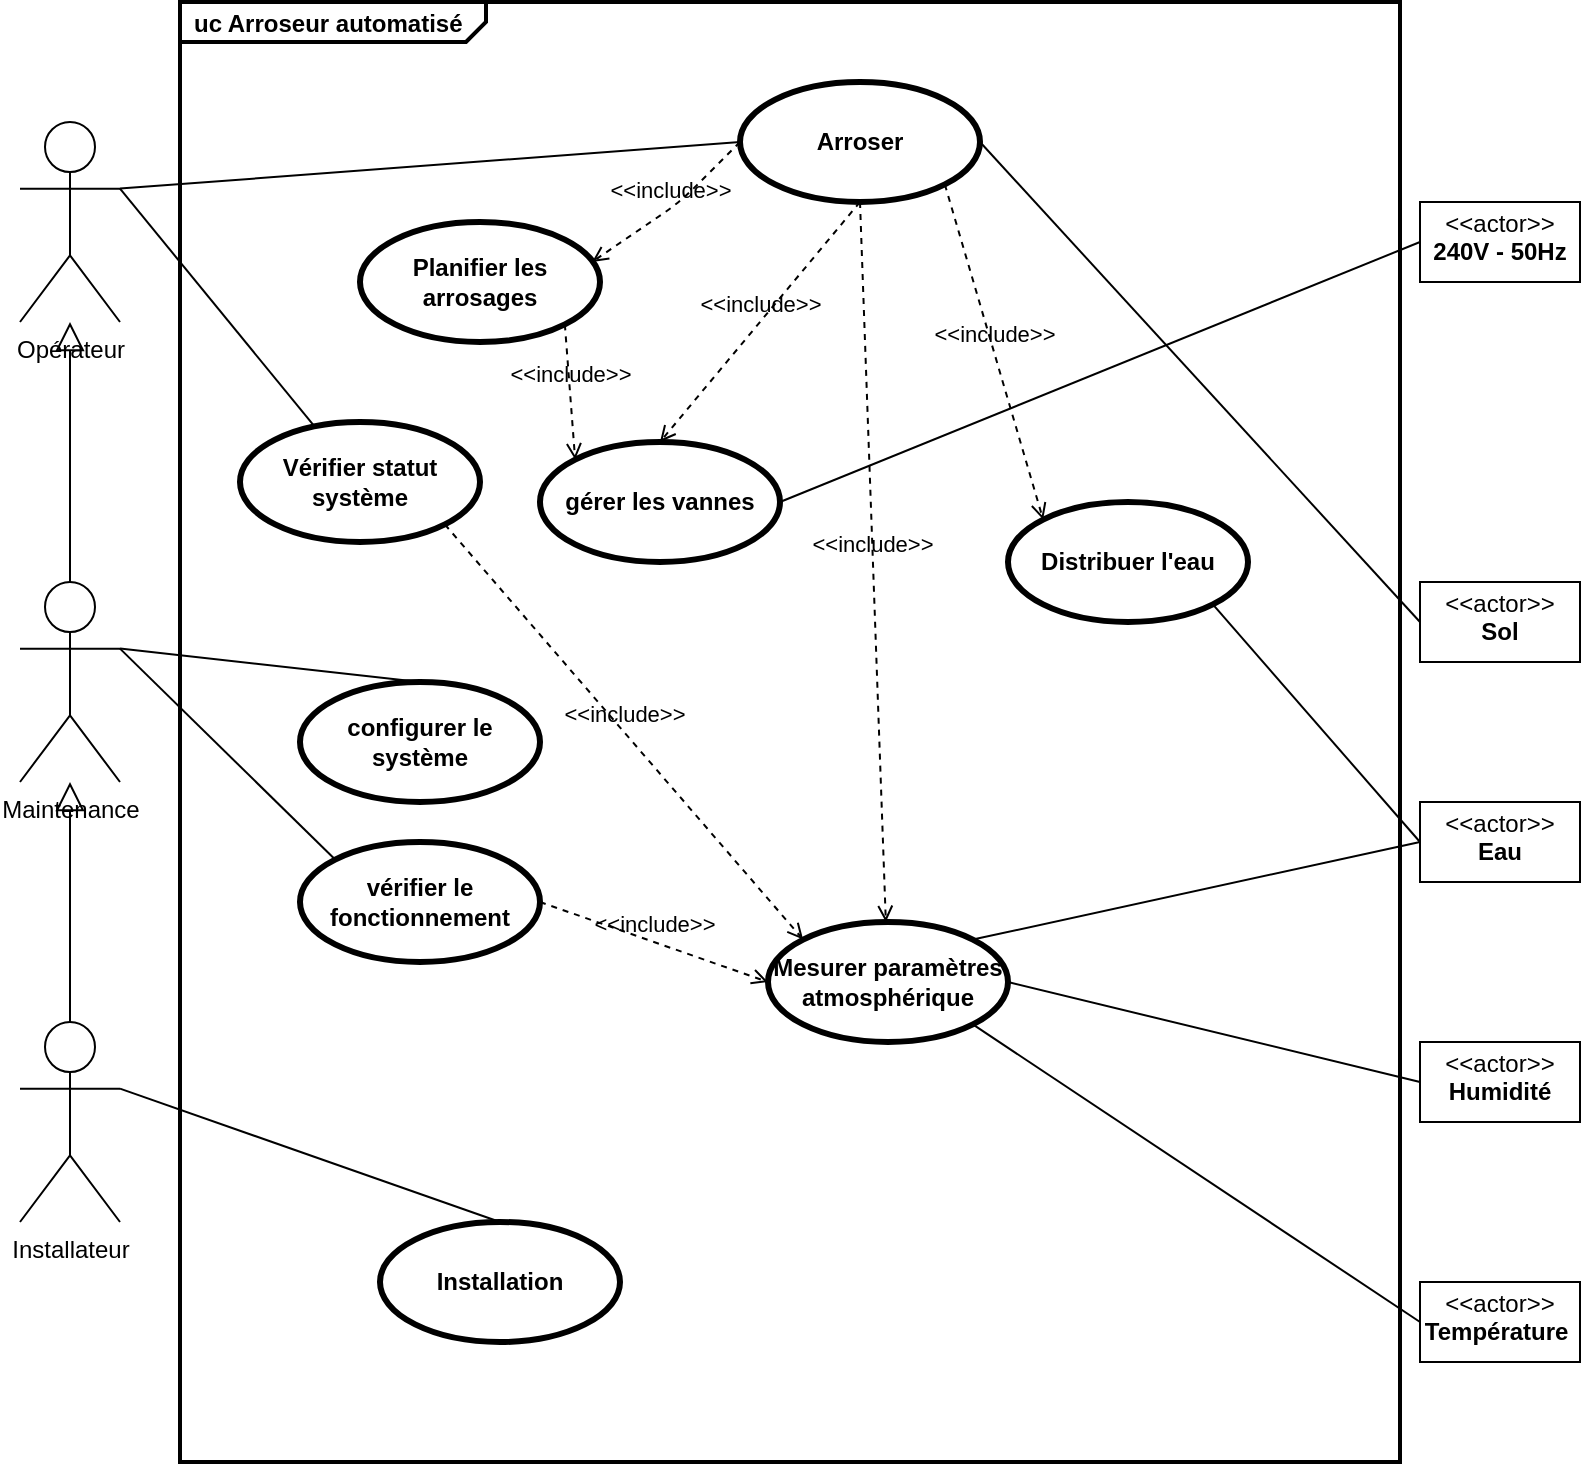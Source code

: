 <mxfile version="14.4.8" type="device"><diagram id="6eqYqRTth382LrduP_o_" name="Page-1"><mxGraphModel dx="1422" dy="1963" grid="1" gridSize="10" guides="1" tooltips="1" connect="1" arrows="1" fold="1" page="1" pageScale="1" pageWidth="827" pageHeight="1169" math="0" shadow="0"><root><mxCell id="0"/><mxCell id="1" parent="0"/><mxCell id="ppV6EDuLgcRE_63jkB19-2" value="&lt;p style=&quot;margin: 0px ; margin-top: 4px ; margin-left: 7px ; text-align: left&quot;&gt;&lt;b&gt;uc Arroseur automatisé&lt;/b&gt;&lt;/p&gt;" style="html=1;shape=mxgraph.sysml.package;overflow=fill;labelX=153;strokeWidth=2;align=center;" parent="1" vertex="1"><mxGeometry x="120" y="-10" width="610" height="730" as="geometry"/></mxCell><mxCell id="ppV6EDuLgcRE_63jkB19-3" value="Opérateur" style="shape=umlActor;html=1;verticalLabelPosition=bottom;verticalAlign=top;align=center;" parent="1" vertex="1"><mxGeometry x="40" y="50" width="50" height="100" as="geometry"/></mxCell><mxCell id="ppV6EDuLgcRE_63jkB19-4" value="&lt;p style=&quot;margin: 0px ; margin-top: 4px ; text-align: center&quot;&gt;&amp;lt;&amp;lt;actor&amp;gt;&amp;gt;&lt;br&gt;&lt;b&gt;240V - 50Hz&lt;/b&gt;&lt;/p&gt;&lt;p style=&quot;margin: 0px ; margin-top: 4px ; text-align: center&quot;&gt;&lt;b&gt;&lt;br&gt;&lt;/b&gt;&lt;/p&gt;" style="shape=rect;html=1;overflow=fill;html=1;whiteSpace=wrap;align=center;" parent="1" vertex="1"><mxGeometry x="740" y="90" width="80" height="40" as="geometry"/></mxCell><mxCell id="ppV6EDuLgcRE_63jkB19-5" value="&lt;p style=&quot;margin: 0px ; margin-top: 4px ; text-align: center&quot;&gt;&amp;lt;&amp;lt;actor&amp;gt;&amp;gt;&lt;br&gt;&lt;b&gt;Eau&lt;/b&gt;&lt;/p&gt;" style="shape=rect;html=1;overflow=fill;html=1;whiteSpace=wrap;align=center;" parent="1" vertex="1"><mxGeometry x="740" y="390" width="80" height="40" as="geometry"/></mxCell><mxCell id="ppV6EDuLgcRE_63jkB19-6" value="&lt;p style=&quot;margin: 0px ; margin-top: 4px ; text-align: center&quot;&gt;&amp;lt;&amp;lt;actor&amp;gt;&amp;gt;&lt;br&gt;&lt;b&gt;Humidité&lt;/b&gt;&lt;/p&gt;" style="shape=rect;html=1;overflow=fill;html=1;whiteSpace=wrap;align=center;" parent="1" vertex="1"><mxGeometry x="740" y="510" width="80" height="40" as="geometry"/></mxCell><mxCell id="ppV6EDuLgcRE_63jkB19-7" value="&lt;p style=&quot;margin: 0px ; margin-top: 4px ; text-align: center&quot;&gt;&amp;lt;&amp;lt;actor&amp;gt;&amp;gt;&lt;br&gt;&lt;b&gt;Température&amp;nbsp;&lt;/b&gt;&lt;/p&gt;" style="shape=rect;html=1;overflow=fill;html=1;whiteSpace=wrap;align=center;" parent="1" vertex="1"><mxGeometry x="740" y="630" width="80" height="40" as="geometry"/></mxCell><mxCell id="ppV6EDuLgcRE_63jkB19-9" value="Installateur" style="shape=umlActor;html=1;verticalLabelPosition=bottom;verticalAlign=top;align=center;" parent="1" vertex="1"><mxGeometry x="40" y="500" width="50" height="100" as="geometry"/></mxCell><mxCell id="ppV6EDuLgcRE_63jkB19-10" value="Maintenance" style="shape=umlActor;html=1;verticalLabelPosition=bottom;verticalAlign=top;align=center;" parent="1" vertex="1"><mxGeometry x="40" y="280" width="50" height="100" as="geometry"/></mxCell><mxCell id="lcaHJXhXePBUSlSVkZVQ-3" value="" style="edgeStyle=none;html=1;endArrow=block;endFill=0;endSize=12;verticalAlign=bottom;exitX=0.5;exitY=0;exitDx=0;exitDy=0;exitPerimeter=0;" edge="1" parent="1" source="ppV6EDuLgcRE_63jkB19-9" target="ppV6EDuLgcRE_63jkB19-10"><mxGeometry width="160" relative="1" as="geometry"><mxPoint x="70" y="460" as="sourcePoint"/><mxPoint x="80" y="400" as="targetPoint"/></mxGeometry></mxCell><mxCell id="lcaHJXhXePBUSlSVkZVQ-4" value="" style="edgeStyle=none;html=1;endArrow=block;endFill=0;endSize=12;verticalAlign=bottom;exitX=0.5;exitY=0;exitDx=0;exitDy=0;exitPerimeter=0;" edge="1" parent="1" source="ppV6EDuLgcRE_63jkB19-10" target="ppV6EDuLgcRE_63jkB19-3"><mxGeometry width="160" relative="1" as="geometry"><mxPoint x="64.5" y="260" as="sourcePoint"/><mxPoint x="64.5" y="180" as="targetPoint"/></mxGeometry></mxCell><mxCell id="lcaHJXhXePBUSlSVkZVQ-5" value="Mesurer paramètres atmosphérique" style="shape=ellipse;html=1;strokeWidth=3;fontStyle=1;whiteSpace=wrap;align=center;perimeter=ellipsePerimeter;" vertex="1" parent="1"><mxGeometry x="414" y="450" width="120" height="60" as="geometry"/></mxCell><mxCell id="lcaHJXhXePBUSlSVkZVQ-7" value="Distribuer l'eau" style="shape=ellipse;html=1;strokeWidth=3;fontStyle=1;whiteSpace=wrap;align=center;perimeter=ellipsePerimeter;" vertex="1" parent="1"><mxGeometry x="534" y="240" width="120" height="60" as="geometry"/></mxCell><mxCell id="lcaHJXhXePBUSlSVkZVQ-8" value="" style="edgeStyle=none;html=1;endArrow=none;verticalAlign=bottom;exitX=0;exitY=0.5;exitDx=0;exitDy=0;entryX=1;entryY=0;entryDx=0;entryDy=0;" edge="1" parent="1" source="ppV6EDuLgcRE_63jkB19-5" target="lcaHJXhXePBUSlSVkZVQ-5"><mxGeometry width="160" relative="1" as="geometry"><mxPoint x="400" y="410" as="sourcePoint"/><mxPoint x="534" y="372" as="targetPoint"/></mxGeometry></mxCell><mxCell id="lcaHJXhXePBUSlSVkZVQ-9" value="" style="edgeStyle=none;html=1;endArrow=none;verticalAlign=bottom;exitX=0;exitY=0.5;exitDx=0;exitDy=0;entryX=1;entryY=1;entryDx=0;entryDy=0;" edge="1" parent="1" source="ppV6EDuLgcRE_63jkB19-5" target="lcaHJXhXePBUSlSVkZVQ-7"><mxGeometry width="160" relative="1" as="geometry"><mxPoint x="750" y="420" as="sourcePoint"/><mxPoint x="544" y="382" as="targetPoint"/></mxGeometry></mxCell><mxCell id="lcaHJXhXePBUSlSVkZVQ-10" value="" style="edgeStyle=none;html=1;endArrow=none;verticalAlign=bottom;entryX=0;entryY=0.5;entryDx=0;entryDy=0;exitX=1;exitY=0.5;exitDx=0;exitDy=0;" edge="1" parent="1" source="lcaHJXhXePBUSlSVkZVQ-5" target="ppV6EDuLgcRE_63jkB19-6"><mxGeometry width="160" relative="1" as="geometry"><mxPoint x="400" y="410" as="sourcePoint"/><mxPoint x="560" y="410" as="targetPoint"/></mxGeometry></mxCell><mxCell id="lcaHJXhXePBUSlSVkZVQ-11" value="Arroser" style="shape=ellipse;html=1;strokeWidth=3;fontStyle=1;whiteSpace=wrap;align=center;perimeter=ellipsePerimeter;" vertex="1" parent="1"><mxGeometry x="400" y="30" width="120" height="60" as="geometry"/></mxCell><mxCell id="lcaHJXhXePBUSlSVkZVQ-12" value="&amp;lt;&amp;lt;include&amp;gt;&amp;gt;" style="edgeStyle=none;html=1;endArrow=open;verticalAlign=bottom;dashed=1;labelBackgroundColor=none;exitX=1;exitY=1;exitDx=0;exitDy=0;entryX=0;entryY=0;entryDx=0;entryDy=0;" edge="1" parent="1" source="lcaHJXhXePBUSlSVkZVQ-11" target="lcaHJXhXePBUSlSVkZVQ-7"><mxGeometry width="160" relative="1" as="geometry"><mxPoint x="400" y="410" as="sourcePoint"/><mxPoint x="560" y="410" as="targetPoint"/></mxGeometry></mxCell><mxCell id="lcaHJXhXePBUSlSVkZVQ-13" value="&amp;lt;&amp;lt;include&amp;gt;&amp;gt;" style="edgeStyle=none;html=1;endArrow=open;verticalAlign=bottom;dashed=1;labelBackgroundColor=none;exitX=0.5;exitY=1;exitDx=0;exitDy=0;" edge="1" parent="1" source="lcaHJXhXePBUSlSVkZVQ-11" target="lcaHJXhXePBUSlSVkZVQ-5"><mxGeometry width="160" relative="1" as="geometry"><mxPoint x="452.426" y="91.213" as="sourcePoint"/><mxPoint x="474" y="330" as="targetPoint"/></mxGeometry></mxCell><mxCell id="lcaHJXhXePBUSlSVkZVQ-14" value="Planifier les arrosages" style="shape=ellipse;html=1;strokeWidth=3;fontStyle=1;whiteSpace=wrap;align=center;perimeter=ellipsePerimeter;" vertex="1" parent="1"><mxGeometry x="210" y="100" width="120" height="60" as="geometry"/></mxCell><mxCell id="lcaHJXhXePBUSlSVkZVQ-15" style="edgeStyle=none;rounded=0;orthogonalLoop=1;jettySize=auto;html=1;exitX=0.5;exitY=0;exitDx=0;exitDy=0;" edge="1" parent="1" source="lcaHJXhXePBUSlSVkZVQ-14" target="lcaHJXhXePBUSlSVkZVQ-14"><mxGeometry relative="1" as="geometry"/></mxCell><mxCell id="lcaHJXhXePBUSlSVkZVQ-16" value="" style="edgeStyle=none;html=1;endArrow=none;verticalAlign=bottom;exitX=1;exitY=0.333;exitDx=0;exitDy=0;exitPerimeter=0;" edge="1" parent="1" source="ppV6EDuLgcRE_63jkB19-3"><mxGeometry width="160" relative="1" as="geometry"><mxPoint x="560" y="50" as="sourcePoint"/><mxPoint x="400" y="60" as="targetPoint"/></mxGeometry></mxCell><mxCell id="lcaHJXhXePBUSlSVkZVQ-18" value="Installation" style="shape=ellipse;html=1;strokeWidth=3;fontStyle=1;whiteSpace=wrap;align=center;perimeter=ellipsePerimeter;" vertex="1" parent="1"><mxGeometry x="220" y="600" width="120" height="60" as="geometry"/></mxCell><mxCell id="lcaHJXhXePBUSlSVkZVQ-19" value="configurer le système" style="shape=ellipse;html=1;strokeWidth=3;fontStyle=1;whiteSpace=wrap;align=center;perimeter=ellipsePerimeter;" vertex="1" parent="1"><mxGeometry x="180" y="330" width="120" height="60" as="geometry"/></mxCell><mxCell id="lcaHJXhXePBUSlSVkZVQ-21" value="" style="edgeStyle=none;html=1;endArrow=none;verticalAlign=bottom;exitX=1;exitY=0.333;exitDx=0;exitDy=0;exitPerimeter=0;entryX=0.5;entryY=0;entryDx=0;entryDy=0;" edge="1" parent="1" source="ppV6EDuLgcRE_63jkB19-10" target="lcaHJXhXePBUSlSVkZVQ-19"><mxGeometry width="160" relative="1" as="geometry"><mxPoint x="430" y="430" as="sourcePoint"/><mxPoint x="590" y="430" as="targetPoint"/></mxGeometry></mxCell><mxCell id="lcaHJXhXePBUSlSVkZVQ-22" value="" style="edgeStyle=none;html=1;endArrow=none;verticalAlign=bottom;exitX=1;exitY=0.333;exitDx=0;exitDy=0;exitPerimeter=0;entryX=0.5;entryY=0;entryDx=0;entryDy=0;" edge="1" parent="1" source="ppV6EDuLgcRE_63jkB19-9" target="lcaHJXhXePBUSlSVkZVQ-18"><mxGeometry width="160" relative="1" as="geometry"><mxPoint x="430" y="430" as="sourcePoint"/><mxPoint x="590" y="430" as="targetPoint"/></mxGeometry></mxCell><mxCell id="lcaHJXhXePBUSlSVkZVQ-23" value="" style="edgeStyle=none;html=1;endArrow=none;verticalAlign=bottom;entryX=0;entryY=0.5;entryDx=0;entryDy=0;exitX=1;exitY=1;exitDx=0;exitDy=0;" edge="1" parent="1" source="lcaHJXhXePBUSlSVkZVQ-5" target="ppV6EDuLgcRE_63jkB19-7"><mxGeometry width="160" relative="1" as="geometry"><mxPoint x="474" y="590" as="sourcePoint"/><mxPoint x="590" y="510" as="targetPoint"/></mxGeometry></mxCell><mxCell id="lcaHJXhXePBUSlSVkZVQ-24" value="gérer les vannes" style="shape=ellipse;html=1;strokeWidth=3;fontStyle=1;whiteSpace=wrap;align=center;perimeter=ellipsePerimeter;" vertex="1" parent="1"><mxGeometry x="300" y="210" width="120" height="60" as="geometry"/></mxCell><mxCell id="lcaHJXhXePBUSlSVkZVQ-28" value="Vérifier statut système" style="shape=ellipse;html=1;strokeWidth=3;fontStyle=1;whiteSpace=wrap;align=center;perimeter=ellipsePerimeter;" vertex="1" parent="1"><mxGeometry x="150" y="200" width="120" height="60" as="geometry"/></mxCell><mxCell id="lcaHJXhXePBUSlSVkZVQ-29" value="" style="edgeStyle=none;html=1;endArrow=none;verticalAlign=bottom;exitX=1;exitY=0.333;exitDx=0;exitDy=0;exitPerimeter=0;" edge="1" parent="1" source="ppV6EDuLgcRE_63jkB19-3" target="lcaHJXhXePBUSlSVkZVQ-28"><mxGeometry width="160" relative="1" as="geometry"><mxPoint x="100" y="93.333" as="sourcePoint"/><mxPoint x="220" y="120" as="targetPoint"/></mxGeometry></mxCell><mxCell id="lcaHJXhXePBUSlSVkZVQ-34" value="&amp;lt;&amp;lt;include&amp;gt;&amp;gt;" style="edgeStyle=none;html=1;endArrow=open;verticalAlign=bottom;dashed=1;labelBackgroundColor=none;exitX=0.5;exitY=1;exitDx=0;exitDy=0;entryX=0.5;entryY=0;entryDx=0;entryDy=0;" edge="1" parent="1" source="lcaHJXhXePBUSlSVkZVQ-11" target="lcaHJXhXePBUSlSVkZVQ-24"><mxGeometry width="160" relative="1" as="geometry"><mxPoint x="410" y="100" as="sourcePoint"/><mxPoint x="484" y="340" as="targetPoint"/></mxGeometry></mxCell><mxCell id="lcaHJXhXePBUSlSVkZVQ-35" value="vérifier le fonctionnement" style="shape=ellipse;html=1;strokeWidth=3;fontStyle=1;whiteSpace=wrap;align=center;perimeter=ellipsePerimeter;" vertex="1" parent="1"><mxGeometry x="180" y="410" width="120" height="60" as="geometry"/></mxCell><mxCell id="lcaHJXhXePBUSlSVkZVQ-36" value="" style="edgeStyle=none;html=1;endArrow=none;verticalAlign=bottom;exitX=1;exitY=0.333;exitDx=0;exitDy=0;exitPerimeter=0;entryX=0;entryY=0;entryDx=0;entryDy=0;" edge="1" parent="1" source="ppV6EDuLgcRE_63jkB19-10" target="lcaHJXhXePBUSlSVkZVQ-35"><mxGeometry width="160" relative="1" as="geometry"><mxPoint x="100" y="323.333" as="sourcePoint"/><mxPoint x="250" y="340" as="targetPoint"/></mxGeometry></mxCell><mxCell id="lcaHJXhXePBUSlSVkZVQ-38" value="" style="edgeStyle=none;html=1;endArrow=none;verticalAlign=bottom;exitX=0;exitY=0.5;exitDx=0;exitDy=0;entryX=1;entryY=0.5;entryDx=0;entryDy=0;" edge="1" parent="1" source="ppV6EDuLgcRE_63jkB19-4" target="lcaHJXhXePBUSlSVkZVQ-24"><mxGeometry width="160" relative="1" as="geometry"><mxPoint x="750" y="420" as="sourcePoint"/><mxPoint x="544" y="382" as="targetPoint"/></mxGeometry></mxCell><mxCell id="lcaHJXhXePBUSlSVkZVQ-44" value="&amp;lt;&amp;lt;include&amp;gt;&amp;gt;" style="edgeStyle=none;html=1;endArrow=open;verticalAlign=bottom;dashed=1;labelBackgroundColor=none;exitX=1;exitY=1;exitDx=0;exitDy=0;entryX=0;entryY=0;entryDx=0;entryDy=0;" edge="1" parent="1" source="lcaHJXhXePBUSlSVkZVQ-28" target="lcaHJXhXePBUSlSVkZVQ-5"><mxGeometry width="160" relative="1" as="geometry"><mxPoint x="262.426" y="261.213" as="sourcePoint"/><mxPoint x="424" y="370" as="targetPoint"/></mxGeometry></mxCell><mxCell id="lcaHJXhXePBUSlSVkZVQ-46" value="&amp;lt;&amp;lt;include&amp;gt;&amp;gt;" style="edgeStyle=none;html=1;endArrow=open;verticalAlign=bottom;dashed=1;labelBackgroundColor=none;exitX=1;exitY=1;exitDx=0;exitDy=0;entryX=0;entryY=0;entryDx=0;entryDy=0;" edge="1" parent="1" source="lcaHJXhXePBUSlSVkZVQ-14" target="lcaHJXhXePBUSlSVkZVQ-24"><mxGeometry width="160" relative="1" as="geometry"><mxPoint x="410" y="100" as="sourcePoint"/><mxPoint x="370" y="220" as="targetPoint"/></mxGeometry></mxCell><mxCell id="lcaHJXhXePBUSlSVkZVQ-47" value="&amp;lt;&amp;lt;include&amp;gt;&amp;gt;" style="edgeStyle=none;html=1;endArrow=open;verticalAlign=bottom;dashed=1;labelBackgroundColor=none;exitX=0;exitY=0.5;exitDx=0;exitDy=0;entryX=0.967;entryY=0.333;entryDx=0;entryDy=0;entryPerimeter=0;" edge="1" parent="1" source="lcaHJXhXePBUSlSVkZVQ-11" target="lcaHJXhXePBUSlSVkZVQ-14"><mxGeometry width="160" relative="1" as="geometry"><mxPoint x="282.426" y="141.213" as="sourcePoint"/><mxPoint x="327.574" y="228.787" as="targetPoint"/><Array as="points"><mxPoint x="370" y="90"/></Array></mxGeometry></mxCell><mxCell id="lcaHJXhXePBUSlSVkZVQ-48" value="&amp;lt;&amp;lt;include&amp;gt;&amp;gt;" style="edgeStyle=none;html=1;endArrow=open;verticalAlign=bottom;dashed=1;labelBackgroundColor=none;exitX=1;exitY=0.5;exitDx=0;exitDy=0;entryX=0;entryY=0.5;entryDx=0;entryDy=0;" edge="1" parent="1" source="lcaHJXhXePBUSlSVkZVQ-35" target="lcaHJXhXePBUSlSVkZVQ-5"><mxGeometry width="160" relative="1" as="geometry"><mxPoint x="262.426" y="261.213" as="sourcePoint"/><mxPoint x="441.574" y="468.787" as="targetPoint"/></mxGeometry></mxCell><mxCell id="lcaHJXhXePBUSlSVkZVQ-52" value="&lt;p style=&quot;margin: 0px ; margin-top: 4px ; text-align: center&quot;&gt;&amp;lt;&amp;lt;actor&amp;gt;&amp;gt;&lt;br&gt;&lt;b&gt;Sol&lt;/b&gt;&lt;/p&gt;" style="shape=rect;html=1;overflow=fill;html=1;whiteSpace=wrap;align=center;" vertex="1" parent="1"><mxGeometry x="740" y="280" width="80" height="40" as="geometry"/></mxCell><mxCell id="lcaHJXhXePBUSlSVkZVQ-55" value="" style="edgeStyle=none;html=1;endArrow=none;verticalAlign=bottom;exitX=1;exitY=0.5;exitDx=0;exitDy=0;entryX=0;entryY=0.5;entryDx=0;entryDy=0;" edge="1" parent="1" source="lcaHJXhXePBUSlSVkZVQ-11" target="lcaHJXhXePBUSlSVkZVQ-52"><mxGeometry width="160" relative="1" as="geometry"><mxPoint x="534" y="53.333" as="sourcePoint"/><mxPoint x="844" y="30" as="targetPoint"/></mxGeometry></mxCell></root></mxGraphModel></diagram></mxfile>